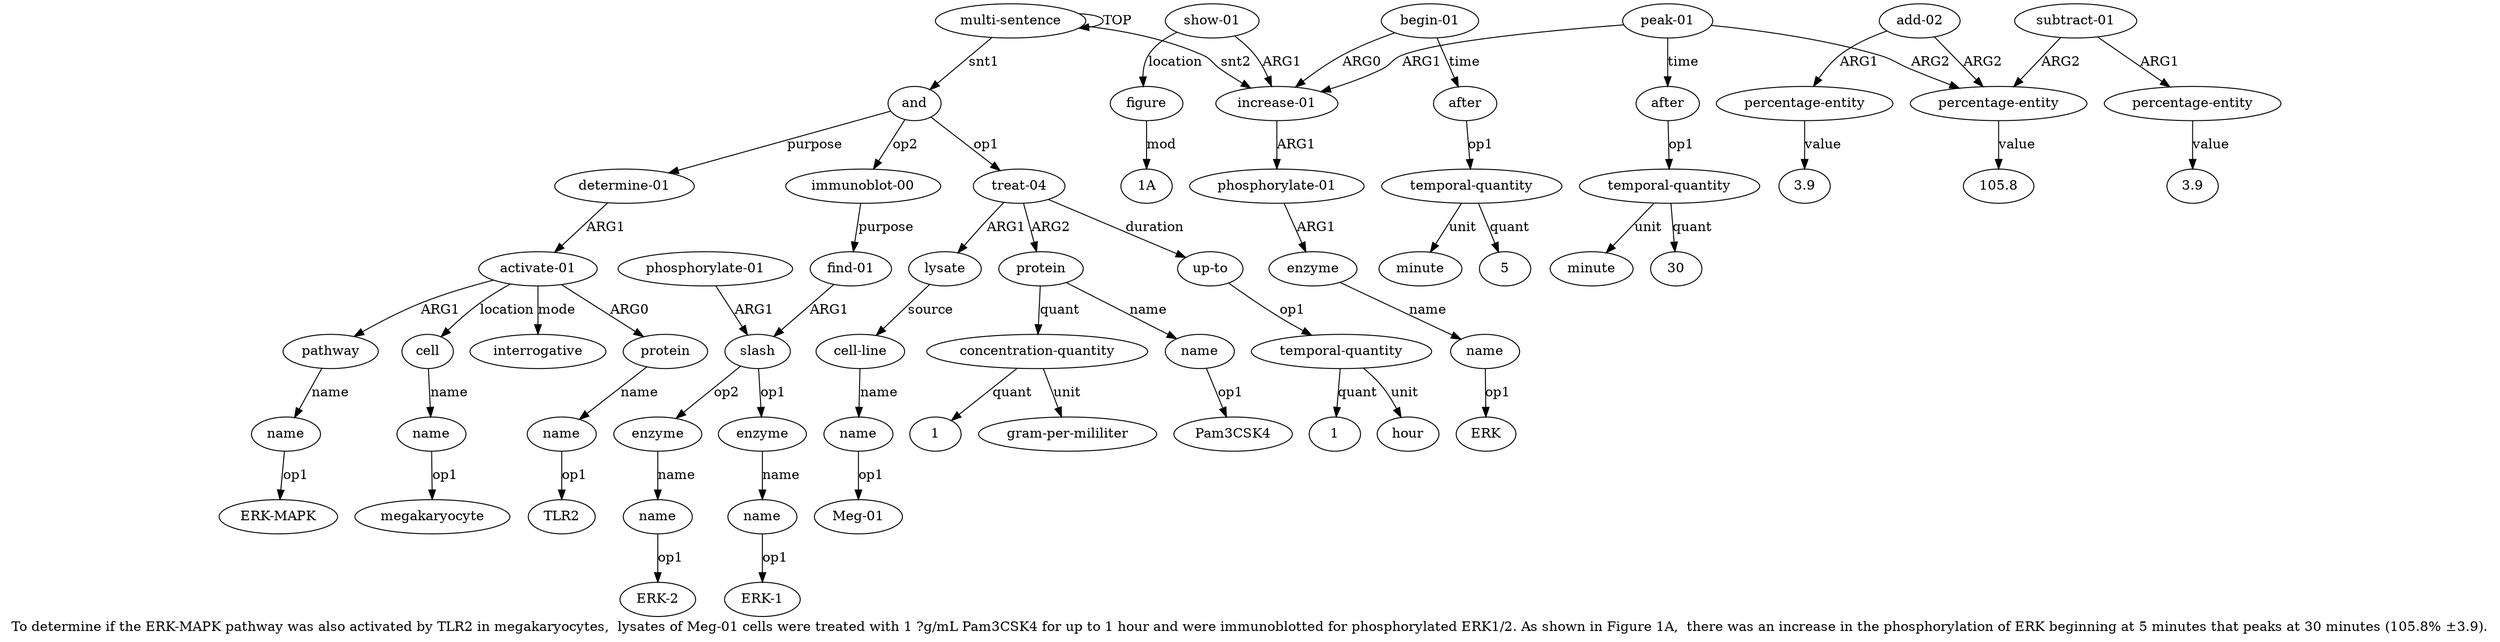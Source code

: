 digraph  {
	graph [label="To determine if the ERK-MAPK pathway was also activated by TLR2 in megakaryocytes,  lysates of Meg-01 cells were treated with 1 ?\
g/mL Pam3CSK4 for up to 1 hour and were immunoblotted for phosphorylated ERK1/2. As shown in Figure 1A,  there was an increase in \
the phosphorylation of ERK beginning at 5 minutes that peaks at 30 minutes (105.8% ±3.9)."];
	node [label="\N"];
	a20	 [color=black,
		gold_ind=20,
		gold_label="phosphorylate-01",
		label="phosphorylate-01",
		test_ind=20,
		test_label="phosphorylate-01"];
	a15	 [color=black,
		gold_ind=15,
		gold_label=slash,
		label=slash,
		test_ind=15,
		test_label=slash];
	a20 -> a15 [key=0,
	color=black,
	gold_label=ARG1,
	label=ARG1,
	test_label=ARG1];
a21 [color=black,
	gold_ind=21,
	gold_label="determine-01",
	label="determine-01",
	test_ind=21,
	test_label="determine-01"];
a22 [color=black,
	gold_ind=22,
	gold_label="activate-01",
	label="activate-01",
	test_ind=22,
	test_label="activate-01"];
a21 -> a22 [key=0,
color=black,
gold_label=ARG1,
label=ARG1,
test_label=ARG1];
a23 [color=black,
gold_ind=23,
gold_label=protein,
label=protein,
test_ind=23,
test_label=protein];
a22 -> a23 [key=0,
color=black,
gold_label=ARG0,
label=ARG0,
test_label=ARG0];
a25 [color=black,
gold_ind=25,
gold_label=pathway,
label=pathway,
test_ind=25,
test_label=pathway];
a22 -> a25 [key=0,
color=black,
gold_label=ARG1,
label=ARG1,
test_label=ARG1];
a27 [color=black,
gold_ind=27,
gold_label=cell,
label=cell,
test_ind=27,
test_label=cell];
a22 -> a27 [key=0,
color=black,
gold_label=location,
label=location,
test_label=location];
"a22 interrogative" [color=black,
gold_ind=-1,
gold_label=interrogative,
label=interrogative,
test_ind=-1,
test_label=interrogative];
a22 -> "a22 interrogative" [key=0,
color=black,
gold_label=mode,
label=mode,
test_label=mode];
a24 [color=black,
gold_ind=24,
gold_label=name,
label=name,
test_ind=24,
test_label=name];
a23 -> a24 [key=0,
color=black,
gold_label=name,
label=name,
test_label=name];
"a24 TLR2" [color=black,
gold_ind=-1,
gold_label=TLR2,
label=TLR2,
test_ind=-1,
test_label=TLR2];
a24 -> "a24 TLR2" [key=0,
color=black,
gold_label=op1,
label=op1,
test_label=op1];
a26 [color=black,
gold_ind=26,
gold_label=name,
label=name,
test_ind=26,
test_label=name];
a25 -> a26 [key=0,
color=black,
gold_label=name,
label=name,
test_label=name];
"a26 ERK-MAPK" [color=black,
gold_ind=-1,
gold_label="ERK-MAPK",
label="ERK-MAPK",
test_ind=-1,
test_label="ERK-MAPK"];
a26 -> "a26 ERK-MAPK" [key=0,
color=black,
gold_label=op1,
label=op1,
test_label=op1];
a28 [color=black,
gold_ind=28,
gold_label=name,
label=name,
test_ind=28,
test_label=name];
a27 -> a28 [key=0,
color=black,
gold_label=name,
label=name,
test_label=name];
"a28 megakaryocyte" [color=black,
gold_ind=-1,
gold_label=megakaryocyte,
label=megakaryocyte,
test_ind=-1,
test_label=megakaryocyte];
a28 -> "a28 megakaryocyte" [key=0,
color=black,
gold_label=op1,
label=op1,
test_label=op1];
a29 [color=black,
gold_ind=29,
gold_label="increase-01",
label="increase-01",
test_ind=29,
test_label="increase-01"];
a30 [color=black,
gold_ind=30,
gold_label="phosphorylate-01",
label="phosphorylate-01",
test_ind=30,
test_label="phosphorylate-01"];
a29 -> a30 [key=0,
color=black,
gold_label=ARG1,
label=ARG1,
test_label=ARG1];
"a38 105.8" [color=black,
gold_ind=-1,
gold_label=105.8,
label=105.8,
test_ind=-1,
test_label=105.8];
a31 [color=black,
gold_ind=31,
gold_label=enzyme,
label=enzyme,
test_ind=31,
test_label=enzyme];
a32 [color=black,
gold_ind=32,
gold_label=name,
label=name,
test_ind=32,
test_label=name];
a31 -> a32 [key=0,
color=black,
gold_label=name,
label=name,
test_label=name];
a30 -> a31 [key=0,
color=black,
gold_label=ARG1,
label=ARG1,
test_label=ARG1];
a37 [color=black,
gold_ind=37,
gold_label="peak-01",
label="peak-01",
test_ind=37,
test_label="peak-01"];
a37 -> a29 [key=0,
color=black,
gold_label=ARG1,
label=ARG1,
test_label=ARG1];
a38 [color=black,
gold_ind=38,
gold_label="percentage-entity",
label="percentage-entity",
test_ind=38,
test_label="percentage-entity"];
a37 -> a38 [key=0,
color=black,
gold_label=ARG2,
label=ARG2,
test_label=ARG2];
a43 [color=black,
gold_ind=43,
gold_label=after,
label=after,
test_ind=43,
test_label=after];
a37 -> a43 [key=0,
color=black,
gold_label=time,
label=time,
test_label=time];
a36 [color=black,
gold_ind=36,
gold_label=minute,
label=minute,
test_ind=36,
test_label=minute];
a33 [color=black,
gold_ind=33,
gold_label="begin-01",
label="begin-01",
test_ind=33,
test_label="begin-01"];
a33 -> a29 [key=0,
color=black,
gold_label=ARG0,
label=ARG0,
test_label=ARG0];
a34 [color=black,
gold_ind=34,
gold_label=after,
label=after,
test_ind=34,
test_label=after];
a33 -> a34 [key=0,
color=black,
gold_label=time,
label=time,
test_label=time];
a35 [color=black,
gold_ind=35,
gold_label="temporal-quantity",
label="temporal-quantity",
test_ind=35,
test_label="temporal-quantity"];
a35 -> a36 [key=0,
color=black,
gold_label=unit,
label=unit,
test_label=unit];
"a35 5" [color=black,
gold_ind=-1,
gold_label=5,
label=5,
test_ind=-1,
test_label=5];
a35 -> "a35 5" [key=0,
color=black,
gold_label=quant,
label=quant,
test_label=quant];
"a8 1" [color=black,
gold_ind=-1,
gold_label=1,
label=1,
test_ind=-1,
test_label=1];
a34 -> a35 [key=0,
color=black,
gold_label=op1,
label=op1,
test_label=op1];
"a40 3.9" [color=black,
gold_ind=-1,
gold_label=3.9,
label=3.9,
test_ind=-1,
test_label=3.9];
"a42 3.9" [color=black,
gold_ind=-1,
gold_label=3.9,
label=3.9,
test_ind=-1,
test_label=3.9];
"a44 30" [color=black,
gold_ind=-1,
gold_label=30,
label=30,
test_ind=-1,
test_label=30];
"a32 ERK" [color=black,
gold_ind=-1,
gold_label=ERK,
label=ERK,
test_ind=-1,
test_label=ERK];
a32 -> "a32 ERK" [key=0,
color=black,
gold_label=op1,
label=op1,
test_label=op1];
a16 [color=black,
gold_ind=16,
gold_label=enzyme,
label=enzyme,
test_ind=16,
test_label=enzyme];
a15 -> a16 [key=0,
color=black,
gold_label=op1,
label=op1,
test_label=op1];
a18 [color=black,
gold_ind=18,
gold_label=enzyme,
label=enzyme,
test_ind=18,
test_label=enzyme];
a15 -> a18 [key=0,
color=black,
gold_label=op2,
label=op2,
test_label=op2];
a14 [color=black,
gold_ind=14,
gold_label="find-01",
label="find-01",
test_ind=14,
test_label="find-01"];
a14 -> a15 [key=0,
color=black,
gold_label=ARG1,
label=ARG1,
test_label=ARG1];
a17 [color=black,
gold_ind=17,
gold_label=name,
label=name,
test_ind=17,
test_label=name];
"a17 ERK-1" [color=black,
gold_ind=-1,
gold_label="ERK-1",
label="ERK-1",
test_ind=-1,
test_label="ERK-1"];
a17 -> "a17 ERK-1" [key=0,
color=black,
gold_label=op1,
label=op1,
test_label=op1];
a16 -> a17 [key=0,
color=black,
gold_label=name,
label=name,
test_label=name];
a11 [color=black,
gold_ind=11,
gold_label="temporal-quantity",
label="temporal-quantity",
test_ind=11,
test_label="temporal-quantity"];
a12 [color=black,
gold_ind=12,
gold_label=hour,
label=hour,
test_ind=12,
test_label=hour];
a11 -> a12 [key=0,
color=black,
gold_label=unit,
label=unit,
test_label=unit];
"a11 1" [color=black,
gold_ind=-1,
gold_label=1,
label=1,
test_ind=-1,
test_label=1];
a11 -> "a11 1" [key=0,
color=black,
gold_label=quant,
label=quant,
test_label=quant];
a10 [color=black,
gold_ind=10,
gold_label="up-to",
label="up-to",
test_ind=10,
test_label="up-to"];
a10 -> a11 [key=0,
color=black,
gold_label=op1,
label=op1,
test_label=op1];
a13 [color=black,
gold_ind=13,
gold_label="immunoblot-00",
label="immunoblot-00",
test_ind=13,
test_label="immunoblot-00"];
a13 -> a14 [key=0,
color=black,
gold_label=purpose,
label=purpose,
test_label=purpose];
a39 [color=black,
gold_ind=39,
gold_label="add-02",
label="add-02",
test_ind=39,
test_label="add-02"];
a39 -> a38 [key=0,
color=black,
gold_label=ARG2,
label=ARG2,
test_label=ARG2];
a40 [color=black,
gold_ind=40,
gold_label="percentage-entity",
label="percentage-entity",
test_ind=40,
test_label="percentage-entity"];
a39 -> a40 [key=0,
color=black,
gold_label=ARG1,
label=ARG1,
test_label=ARG1];
a38 -> "a38 105.8" [key=0,
color=black,
gold_label=value,
label=value,
test_label=value];
a19 [color=black,
gold_ind=19,
gold_label=name,
label=name,
test_ind=19,
test_label=name];
"a19 ERK-2" [color=black,
gold_ind=-1,
gold_label="ERK-2",
label="ERK-2",
test_ind=-1,
test_label="ERK-2"];
a19 -> "a19 ERK-2" [key=0,
color=black,
gold_label=op1,
label=op1,
test_label=op1];
a18 -> a19 [key=0,
color=black,
gold_label=name,
label=name,
test_label=name];
a1 [color=black,
gold_ind=1,
gold_label=and,
label=and,
test_ind=1,
test_label=and];
a1 -> a21 [key=0,
color=black,
gold_label=purpose,
label=purpose,
test_label=purpose];
a1 -> a13 [key=0,
color=black,
gold_label=op2,
label=op2,
test_label=op2];
a2 [color=black,
gold_ind=2,
gold_label="treat-04",
label="treat-04",
test_ind=2,
test_label="treat-04"];
a1 -> a2 [key=0,
color=black,
gold_label=op1,
label=op1,
test_label=op1];
a0 [color=black,
gold_ind=0,
gold_label="multi-sentence",
label="multi-sentence",
test_ind=0,
test_label="multi-sentence"];
a0 -> a29 [key=0,
color=black,
gold_label=snt2,
label=snt2,
test_label=snt2];
a0 -> a1 [key=0,
color=black,
gold_label=snt1,
label=snt1,
test_label=snt1];
a0 -> a0 [key=0,
color=black,
gold_label=TOP,
label=TOP,
test_label=TOP];
a3 [color=black,
gold_ind=3,
gold_label=lysate,
label=lysate,
test_ind=3,
test_label=lysate];
a4 [color=black,
gold_ind=4,
gold_label="cell-line",
label="cell-line",
test_ind=4,
test_label="cell-line"];
a3 -> a4 [key=0,
color=black,
gold_label=source,
label=source,
test_label=source];
a2 -> a10 [key=0,
color=black,
gold_label=duration,
label=duration,
test_label=duration];
a2 -> a3 [key=0,
color=black,
gold_label=ARG1,
label=ARG1,
test_label=ARG1];
a6 [color=black,
gold_ind=6,
gold_label=protein,
label=protein,
test_ind=6,
test_label=protein];
a2 -> a6 [key=0,
color=black,
gold_label=ARG2,
label=ARG2,
test_label=ARG2];
a5 [color=black,
gold_ind=5,
gold_label=name,
label=name,
test_ind=5,
test_label=name];
"a5 Meg-01" [color=black,
gold_ind=-1,
gold_label="Meg-01",
label="Meg-01",
test_ind=-1,
test_label="Meg-01"];
a5 -> "a5 Meg-01" [key=0,
color=black,
gold_label=op1,
label=op1,
test_label=op1];
a4 -> a5 [key=0,
color=black,
gold_label=name,
label=name,
test_label=name];
a7 [color=black,
gold_ind=7,
gold_label=name,
label=name,
test_ind=7,
test_label=name];
"a7 Pam3CSK4" [color=black,
gold_ind=-1,
gold_label=Pam3CSK4,
label=Pam3CSK4,
test_ind=-1,
test_label=Pam3CSK4];
a7 -> "a7 Pam3CSK4" [key=0,
color=black,
gold_label=op1,
label=op1,
test_label=op1];
a6 -> a7 [key=0,
color=black,
gold_label=name,
label=name,
test_label=name];
a8 [color=black,
gold_ind=8,
gold_label="concentration-quantity",
label="concentration-quantity",
test_ind=8,
test_label="concentration-quantity"];
a6 -> a8 [key=0,
color=black,
gold_label=quant,
label=quant,
test_label=quant];
a9 [color=black,
gold_ind=9,
gold_label="gram-per-mililiter",
label="gram-per-mililiter",
test_ind=9,
test_label="gram-per-mililiter"];
a8 -> "a8 1" [key=0,
color=black,
gold_label=quant,
label=quant,
test_label=quant];
a8 -> a9 [key=0,
color=black,
gold_label=unit,
label=unit,
test_label=unit];
a46 [color=black,
gold_ind=46,
gold_label="show-01",
label="show-01",
test_ind=46,
test_label="show-01"];
a46 -> a29 [key=0,
color=black,
gold_label=ARG1,
label=ARG1,
test_label=ARG1];
a47 [color=black,
gold_ind=47,
gold_label=figure,
label=figure,
test_ind=47,
test_label=figure];
a46 -> a47 [key=0,
color=black,
gold_label=location,
label=location,
test_label=location];
"a47 1A" [color=black,
gold_ind=-1,
gold_label="1A",
label="1A",
test_ind=-1,
test_label="1A"];
a47 -> "a47 1A" [key=0,
color=black,
gold_label=mod,
label=mod,
test_label=mod];
a44 [color=black,
gold_ind=44,
gold_label="temporal-quantity",
label="temporal-quantity",
test_ind=44,
test_label="temporal-quantity"];
a44 -> "a44 30" [key=0,
color=black,
gold_label=quant,
label=quant,
test_label=quant];
a45 [color=black,
gold_ind=45,
gold_label=minute,
label=minute,
test_ind=45,
test_label=minute];
a44 -> a45 [key=0,
color=black,
gold_label=unit,
label=unit,
test_label=unit];
a42 [color=black,
gold_ind=42,
gold_label="percentage-entity",
label="percentage-entity",
test_ind=42,
test_label="percentage-entity"];
a42 -> "a42 3.9" [key=0,
color=black,
gold_label=value,
label=value,
test_label=value];
a43 -> a44 [key=0,
color=black,
gold_label=op1,
label=op1,
test_label=op1];
a40 -> "a40 3.9" [key=0,
color=black,
gold_label=value,
label=value,
test_label=value];
a41 [color=black,
gold_ind=41,
gold_label="subtract-01",
label="subtract-01",
test_ind=41,
test_label="subtract-01"];
a41 -> a38 [key=0,
color=black,
gold_label=ARG2,
label=ARG2,
test_label=ARG2];
a41 -> a42 [key=0,
color=black,
gold_label=ARG1,
label=ARG1,
test_label=ARG1];
}
